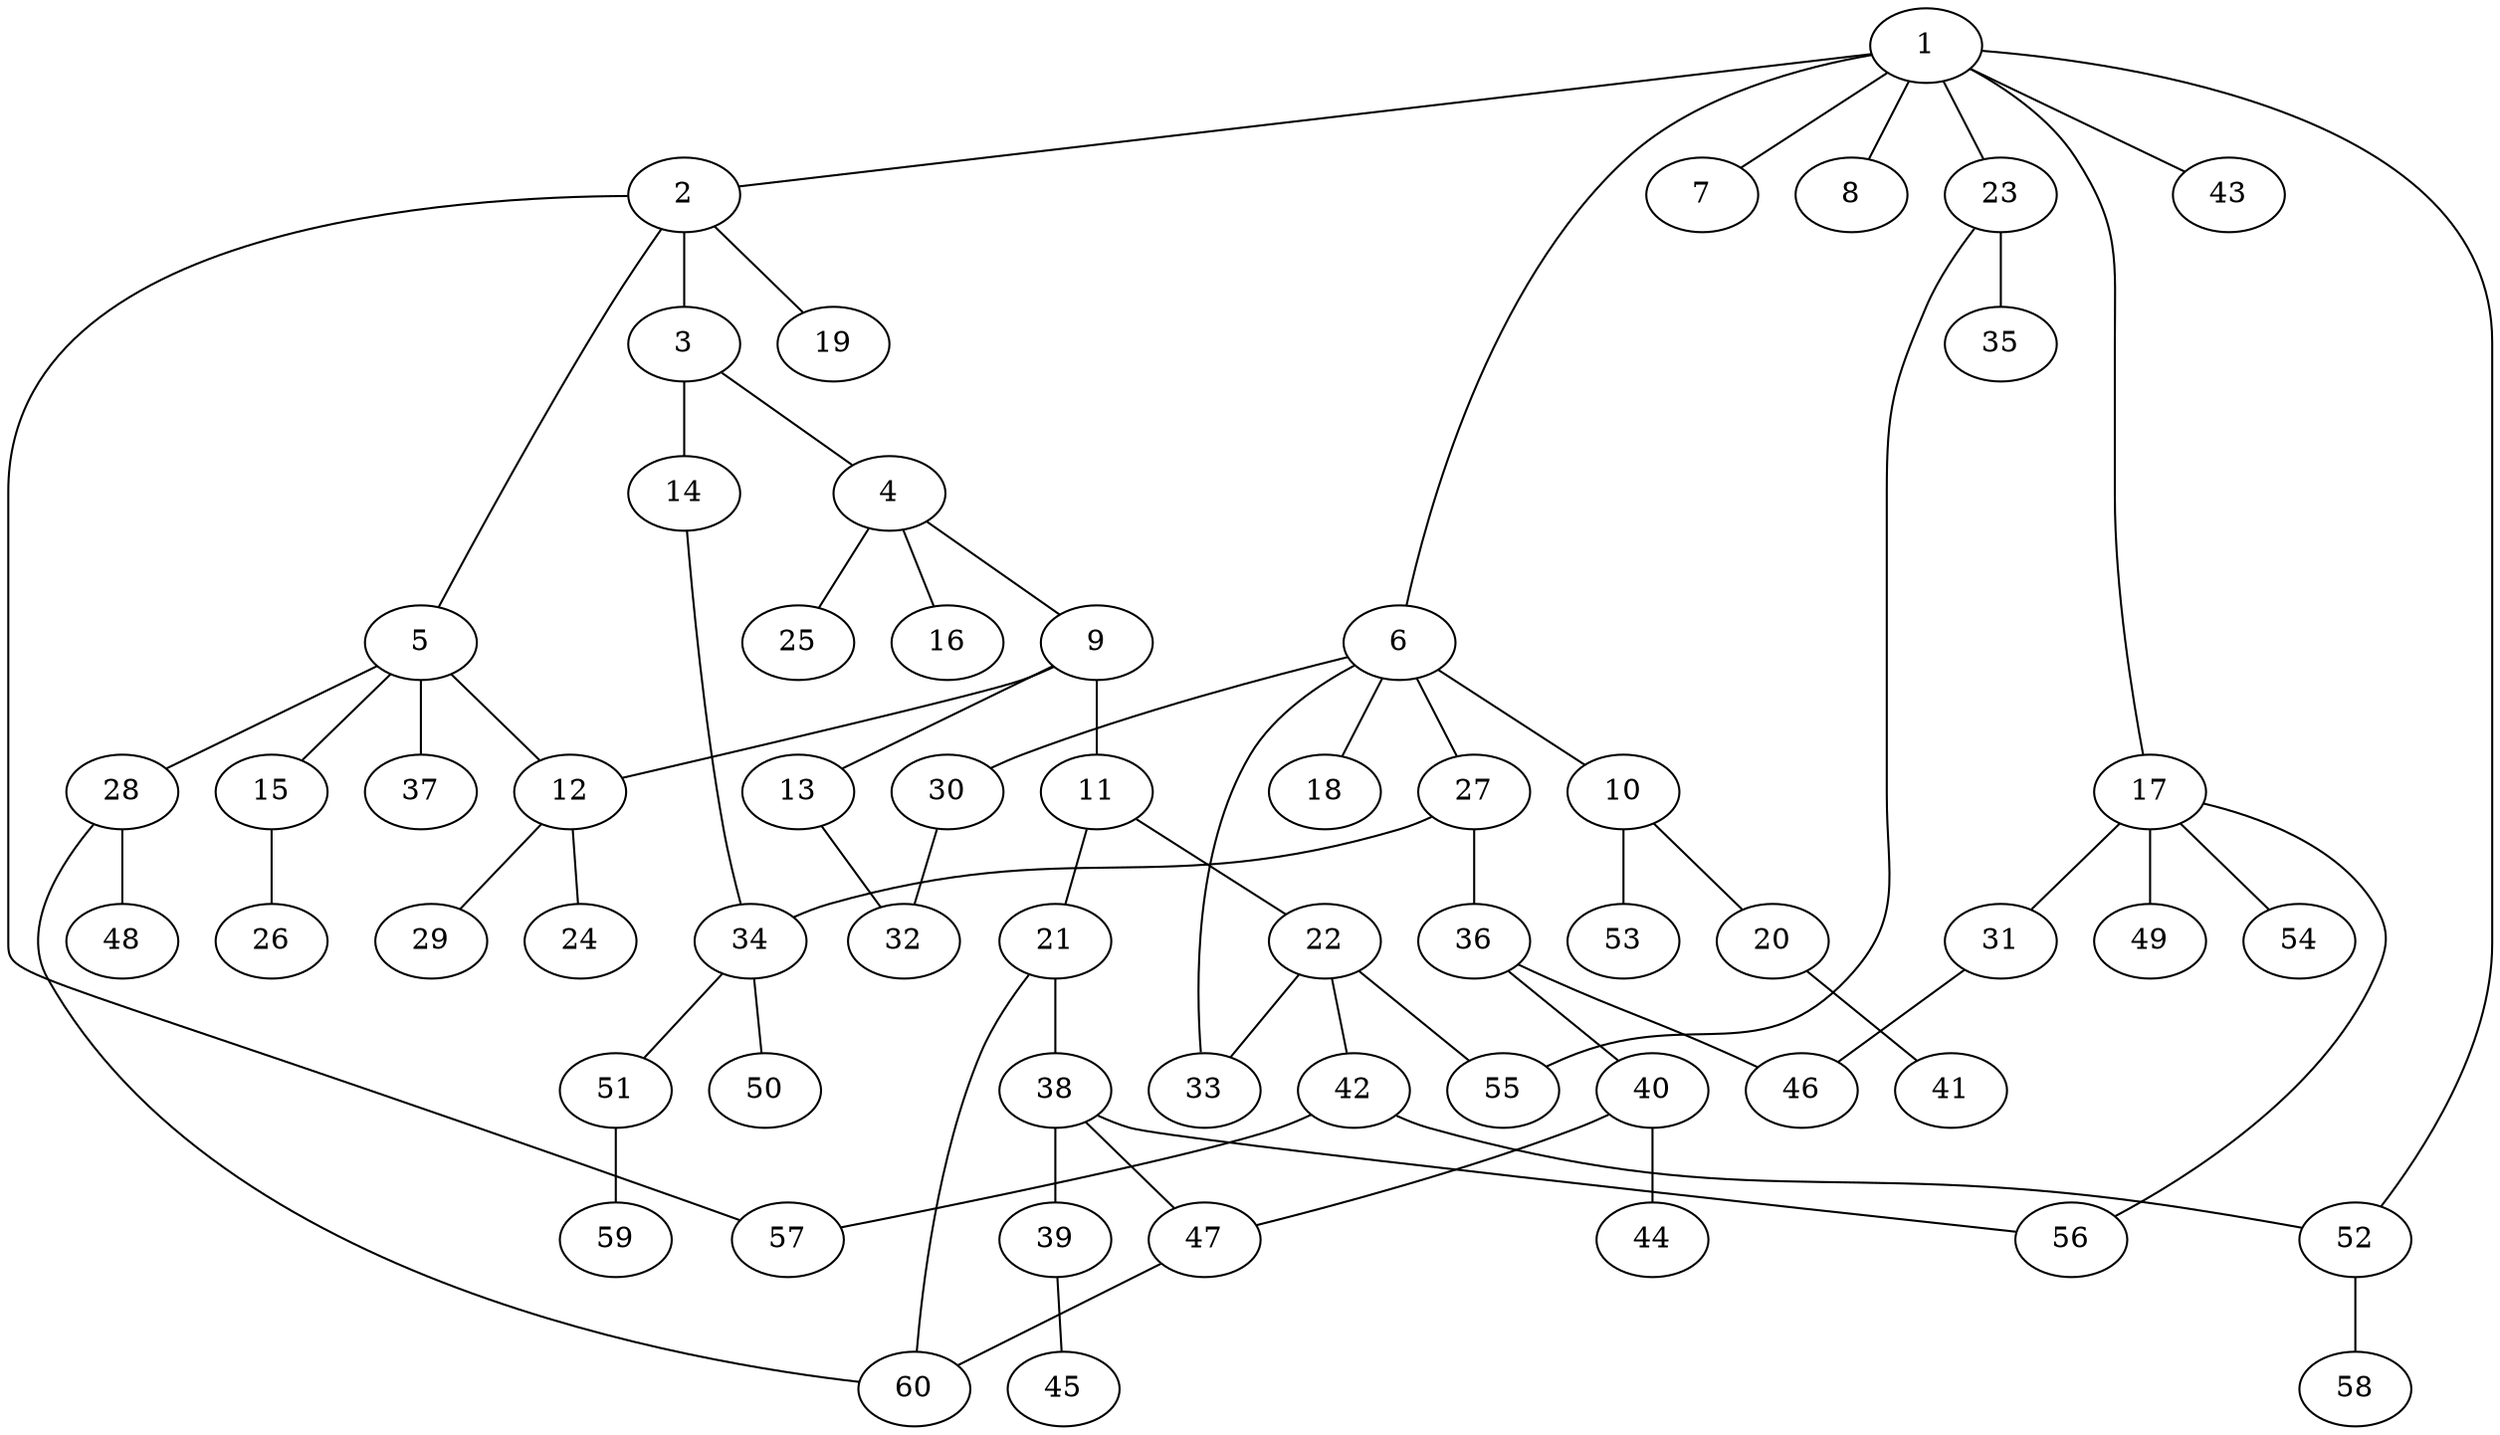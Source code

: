 graph graphname {1--2
1--6
1--7
1--8
1--17
1--23
1--43
1--52
2--3
2--5
2--19
2--57
3--4
3--14
4--9
4--16
4--25
5--12
5--15
5--28
5--37
6--10
6--18
6--27
6--30
6--33
9--11
9--12
9--13
10--20
10--53
11--21
11--22
12--24
12--29
13--32
14--34
15--26
17--31
17--49
17--54
17--56
20--41
21--38
21--60
22--33
22--42
22--55
23--35
23--55
27--34
27--36
28--48
28--60
30--32
31--46
34--50
34--51
36--40
36--46
38--39
38--47
38--56
39--45
40--44
40--47
42--52
42--57
47--60
51--59
52--58
}